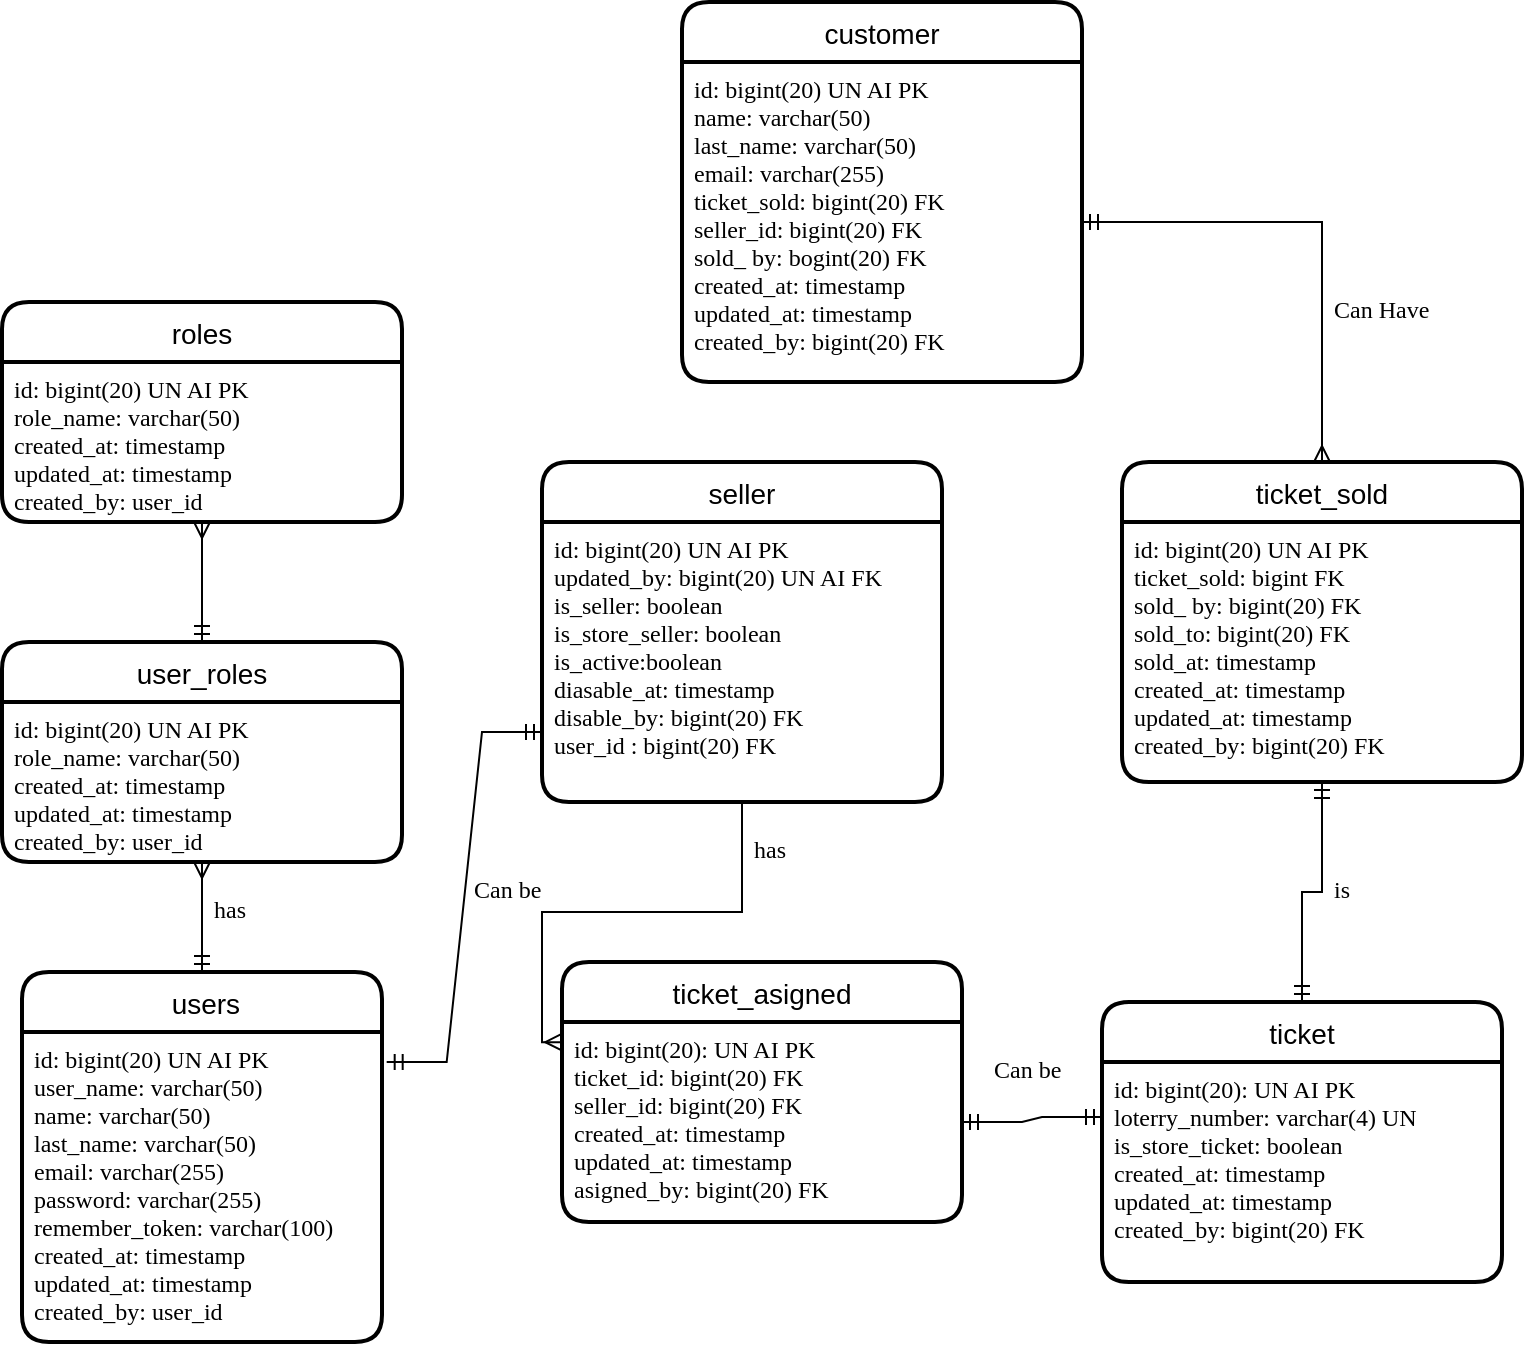 <mxfile version="21.0.6" type="github">
  <diagram name="MER" id="A2fAMGsQMXvIKnF8qpCU">
    <mxGraphModel dx="1105" dy="1703" grid="1" gridSize="10" guides="1" tooltips="1" connect="1" arrows="1" fold="1" page="1" pageScale="1" pageWidth="850" pageHeight="1100" math="0" shadow="0">
      <root>
        <mxCell id="0" />
        <mxCell id="1" parent="0" />
        <mxCell id="OX5ZEf51lm33wvpcWz9B-1" value=" users" style="swimlane;childLayout=stackLayout;horizontal=1;startSize=30;horizontalStack=0;rounded=1;fontSize=14;fontStyle=0;strokeWidth=2;resizeParent=0;resizeLast=1;shadow=0;dashed=0;align=center;" parent="1" vertex="1">
          <mxGeometry x="70" y="165" width="180" height="185" as="geometry" />
        </mxCell>
        <mxCell id="OX5ZEf51lm33wvpcWz9B-2" value="id: bigint(20) UN AI PK&#xa;user_name: varchar(50)&#xa;name: varchar(50)&#xa;last_name: varchar(50)&#xa;email: varchar(255)&#xa;password: varchar(255)&#xa;remember_token: varchar(100)&#xa;created_at: timestamp&#xa;updated_at: timestamp&#xa;created_by: user_id&#xa;&#xa;" style="align=left;strokeColor=none;fillColor=none;spacingLeft=4;fontSize=12;verticalAlign=top;resizable=0;rotatable=0;part=1;fontFamily=Nunito;fontSource=https%3A%2F%2Ffonts.googleapis.com%2Fcss%3Ffamily%3DNunito;" parent="OX5ZEf51lm33wvpcWz9B-1" vertex="1">
          <mxGeometry y="30" width="180" height="155" as="geometry" />
        </mxCell>
        <mxCell id="OX5ZEf51lm33wvpcWz9B-8" value="seller" style="swimlane;childLayout=stackLayout;horizontal=1;startSize=30;horizontalStack=0;rounded=1;fontSize=14;fontStyle=0;strokeWidth=2;resizeParent=0;resizeLast=1;shadow=0;dashed=0;align=center;" parent="1" vertex="1">
          <mxGeometry x="330" y="-90" width="200" height="170" as="geometry" />
        </mxCell>
        <mxCell id="OX5ZEf51lm33wvpcWz9B-9" value="id: bigint(20) UN AI PK&#xa;updated_by: bigint(20) UN AI FK&#xa;is_seller: boolean&#xa;is_store_seller: boolean&#xa;is_active:boolean&#xa;diasable_at: timestamp&#xa;disable_by: bigint(20) FK&#xa;user_id : bigint(20) FK&#xa;" style="align=left;strokeColor=none;fillColor=none;spacingLeft=4;fontSize=12;verticalAlign=top;resizable=0;rotatable=0;part=1;fontFamily=Nunito;fontSource=https%3A%2F%2Ffonts.googleapis.com%2Fcss%3Ffamily%3DNunito;" parent="OX5ZEf51lm33wvpcWz9B-8" vertex="1">
          <mxGeometry y="30" width="200" height="140" as="geometry" />
        </mxCell>
        <mxCell id="G5X43IpxlXC4tEhYC3Bp-1" value="" style="edgeStyle=entityRelationEdgeStyle;fontSize=12;html=1;endArrow=ERmandOne;startArrow=ERmandOne;rounded=0;entryX=0;entryY=0.75;entryDx=0;entryDy=0;exitX=1.013;exitY=0.097;exitDx=0;exitDy=0;exitPerimeter=0;" edge="1" parent="1" source="OX5ZEf51lm33wvpcWz9B-2" target="OX5ZEf51lm33wvpcWz9B-9">
          <mxGeometry width="100" height="100" relative="1" as="geometry">
            <mxPoint x="250" y="265" as="sourcePoint" />
            <mxPoint x="350" y="165" as="targetPoint" />
          </mxGeometry>
        </mxCell>
        <mxCell id="G5X43IpxlXC4tEhYC3Bp-3" value="Can be" style="text;strokeColor=none;fillColor=none;spacingLeft=4;spacingRight=4;overflow=hidden;rotatable=0;points=[[0,0.5],[1,0.5]];portConstraint=eastwest;fontSize=12;whiteSpace=wrap;html=1;fontFamily=Nunito;fontSource=https%3A%2F%2Ffonts.googleapis.com%2Fcss%3Ffamily%3DNunito;" vertex="1" parent="1">
          <mxGeometry x="290" y="110" width="50" height="30" as="geometry" />
        </mxCell>
        <mxCell id="G5X43IpxlXC4tEhYC3Bp-9" value="ticket" style="swimlane;childLayout=stackLayout;horizontal=1;startSize=30;horizontalStack=0;rounded=1;fontSize=14;fontStyle=0;strokeWidth=2;resizeParent=0;resizeLast=1;shadow=0;dashed=0;align=center;" vertex="1" parent="1">
          <mxGeometry x="610" y="180" width="200" height="140" as="geometry" />
        </mxCell>
        <mxCell id="G5X43IpxlXC4tEhYC3Bp-10" value="id: bigint(20): UN AI PK&#xa;loterry_number: varchar(4) UN&#xa;is_store_ticket: boolean &#xa;created_at: timestamp&#xa;updated_at: timestamp&#xa;created_by: bigint(20) FK" style="align=left;strokeColor=none;fillColor=none;spacingLeft=4;fontSize=12;verticalAlign=top;resizable=0;rotatable=0;part=1;fontFamily=Nunito;fontSource=https%3A%2F%2Ffonts.googleapis.com%2Fcss%3Ffamily%3DNunito;" vertex="1" parent="G5X43IpxlXC4tEhYC3Bp-9">
          <mxGeometry y="30" width="200" height="110" as="geometry" />
        </mxCell>
        <mxCell id="G5X43IpxlXC4tEhYC3Bp-13" value="has" style="text;strokeColor=none;fillColor=none;spacingLeft=4;spacingRight=4;overflow=hidden;rotatable=0;points=[[0,0.5],[1,0.5]];portConstraint=eastwest;fontSize=12;whiteSpace=wrap;html=1;fontFamily=Nunito;fontSource=https%3A%2F%2Ffonts.googleapis.com%2Fcss%3Ffamily%3DNunito;" vertex="1" parent="1">
          <mxGeometry x="160" y="120" width="50" height="30" as="geometry" />
        </mxCell>
        <mxCell id="G5X43IpxlXC4tEhYC3Bp-14" value="ticket_asigned" style="swimlane;childLayout=stackLayout;horizontal=1;startSize=30;horizontalStack=0;rounded=1;fontSize=14;fontStyle=0;strokeWidth=2;resizeParent=0;resizeLast=1;shadow=0;dashed=0;align=center;" vertex="1" parent="1">
          <mxGeometry x="340" y="160" width="200" height="130" as="geometry">
            <mxRectangle x="450" y="390" width="130" height="30" as="alternateBounds" />
          </mxGeometry>
        </mxCell>
        <mxCell id="G5X43IpxlXC4tEhYC3Bp-15" value="id: bigint(20): UN AI PK&#xa;ticket_id: bigint(20) FK&#xa;seller_id: bigint(20) FK &#xa;created_at: timestamp&#xa;updated_at: timestamp&#xa;asigned_by: bigint(20) FK" style="align=left;strokeColor=none;fillColor=none;spacingLeft=4;fontSize=12;verticalAlign=top;resizable=0;rotatable=0;part=1;fontFamily=Nunito;fontSource=https%3A%2F%2Ffonts.googleapis.com%2Fcss%3Ffamily%3DNunito;" vertex="1" parent="G5X43IpxlXC4tEhYC3Bp-14">
          <mxGeometry y="30" width="200" height="100" as="geometry" />
        </mxCell>
        <mxCell id="G5X43IpxlXC4tEhYC3Bp-19" value="" style="edgeStyle=orthogonalEdgeStyle;fontSize=12;html=1;endArrow=ERmany;rounded=0;entryX=-0.002;entryY=0.101;entryDx=0;entryDy=0;entryPerimeter=0;exitX=0.5;exitY=1;exitDx=0;exitDy=0;" edge="1" parent="1" source="OX5ZEf51lm33wvpcWz9B-9" target="G5X43IpxlXC4tEhYC3Bp-15">
          <mxGeometry width="100" height="100" relative="1" as="geometry">
            <mxPoint x="365" y="190" as="sourcePoint" />
            <mxPoint x="465" y="90" as="targetPoint" />
          </mxGeometry>
        </mxCell>
        <mxCell id="G5X43IpxlXC4tEhYC3Bp-20" value="has" style="text;strokeColor=none;fillColor=none;spacingLeft=4;spacingRight=4;overflow=hidden;rotatable=0;points=[[0,0.5],[1,0.5]];portConstraint=eastwest;fontSize=12;whiteSpace=wrap;html=1;fontFamily=Nunito;fontSource=https%3A%2F%2Ffonts.googleapis.com%2Fcss%3Ffamily%3DNunito;" vertex="1" parent="1">
          <mxGeometry x="430" y="90" width="50" height="30" as="geometry" />
        </mxCell>
        <mxCell id="G5X43IpxlXC4tEhYC3Bp-21" value="" style="edgeStyle=entityRelationEdgeStyle;fontSize=12;html=1;endArrow=ERmandOne;startArrow=ERmandOne;rounded=0;entryX=0;entryY=0.25;entryDx=0;entryDy=0;exitX=1;exitY=0.5;exitDx=0;exitDy=0;" edge="1" parent="1" source="G5X43IpxlXC4tEhYC3Bp-15" target="G5X43IpxlXC4tEhYC3Bp-10">
          <mxGeometry width="100" height="100" relative="1" as="geometry">
            <mxPoint x="370" y="330" as="sourcePoint" />
            <mxPoint x="470" y="230" as="targetPoint" />
          </mxGeometry>
        </mxCell>
        <mxCell id="G5X43IpxlXC4tEhYC3Bp-22" value="Can be" style="text;strokeColor=none;fillColor=none;spacingLeft=4;spacingRight=4;overflow=hidden;rotatable=0;points=[[0,0.5],[1,0.5]];portConstraint=eastwest;fontSize=12;whiteSpace=wrap;html=1;fontFamily=Nunito;fontSource=https%3A%2F%2Ffonts.googleapis.com%2Fcss%3Ffamily%3DNunito;" vertex="1" parent="1">
          <mxGeometry x="550" y="200" width="50" height="30" as="geometry" />
        </mxCell>
        <mxCell id="G5X43IpxlXC4tEhYC3Bp-28" style="edgeStyle=orthogonalEdgeStyle;rounded=0;orthogonalLoop=1;jettySize=auto;html=1;exitX=0.5;exitY=1;exitDx=0;exitDy=0;entryX=0.5;entryY=0;entryDx=0;entryDy=0;startArrow=ERmandOne;startFill=0;endArrow=ERmandOne;endFill=0;" edge="1" parent="1" source="G5X43IpxlXC4tEhYC3Bp-23" target="G5X43IpxlXC4tEhYC3Bp-9">
          <mxGeometry relative="1" as="geometry" />
        </mxCell>
        <mxCell id="G5X43IpxlXC4tEhYC3Bp-23" value="ticket_sold" style="swimlane;childLayout=stackLayout;horizontal=1;startSize=30;horizontalStack=0;rounded=1;fontSize=14;fontStyle=0;strokeWidth=2;resizeParent=0;resizeLast=1;shadow=0;dashed=0;align=center;" vertex="1" parent="1">
          <mxGeometry x="620" y="-90" width="200" height="160" as="geometry" />
        </mxCell>
        <mxCell id="G5X43IpxlXC4tEhYC3Bp-24" value="id: bigint(20) UN AI PK&#xa;ticket_sold: bigint FK&#xa;sold_ by: bigint(20) FK&#xa;sold_to: bigint(20) FK&#xa;sold_at: timestamp&#xa;created_at: timestamp&#xa;updated_at: timestamp&#xa;created_by: bigint(20) FK" style="align=left;strokeColor=none;fillColor=none;spacingLeft=4;fontSize=12;verticalAlign=top;resizable=0;rotatable=0;part=1;fontFamily=Nunito;fontSource=https%3A%2F%2Ffonts.googleapis.com%2Fcss%3Ffamily%3DNunito;" vertex="1" parent="G5X43IpxlXC4tEhYC3Bp-23">
          <mxGeometry y="30" width="200" height="130" as="geometry" />
        </mxCell>
        <mxCell id="G5X43IpxlXC4tEhYC3Bp-29" value="is" style="text;strokeColor=none;fillColor=none;spacingLeft=4;spacingRight=4;overflow=hidden;rotatable=0;points=[[0,0.5],[1,0.5]];portConstraint=eastwest;fontSize=12;whiteSpace=wrap;html=1;fontFamily=Nunito;fontSource=https%3A%2F%2Ffonts.googleapis.com%2Fcss%3Ffamily%3DNunito;" vertex="1" parent="1">
          <mxGeometry x="720" y="110" width="50" height="30" as="geometry" />
        </mxCell>
        <mxCell id="G5X43IpxlXC4tEhYC3Bp-30" value="roles" style="swimlane;childLayout=stackLayout;horizontal=1;startSize=30;horizontalStack=0;rounded=1;fontSize=14;fontStyle=0;strokeWidth=2;resizeParent=0;resizeLast=1;shadow=0;dashed=0;align=center;" vertex="1" parent="1">
          <mxGeometry x="60" y="-170" width="200" height="110" as="geometry" />
        </mxCell>
        <mxCell id="G5X43IpxlXC4tEhYC3Bp-31" value="id: bigint(20) UN AI PK&#xa;role_name: varchar(50)&#xa;created_at: timestamp&#xa;updated_at: timestamp&#xa;created_by: user_id" style="align=left;strokeColor=none;fillColor=none;spacingLeft=4;fontSize=12;verticalAlign=top;resizable=0;rotatable=0;part=1;fontFamily=Nunito;fontSource=https%3A%2F%2Ffonts.googleapis.com%2Fcss%3Ffamily%3DNunito;" vertex="1" parent="G5X43IpxlXC4tEhYC3Bp-30">
          <mxGeometry y="30" width="200" height="80" as="geometry" />
        </mxCell>
        <mxCell id="G5X43IpxlXC4tEhYC3Bp-35" value="user_roles" style="swimlane;childLayout=stackLayout;horizontal=1;startSize=30;horizontalStack=0;rounded=1;fontSize=14;fontStyle=0;strokeWidth=2;resizeParent=0;resizeLast=1;shadow=0;dashed=0;align=center;" vertex="1" parent="1">
          <mxGeometry x="60" width="200" height="110" as="geometry" />
        </mxCell>
        <mxCell id="G5X43IpxlXC4tEhYC3Bp-36" value="id: bigint(20) UN AI PK&#xa;role_name: varchar(50)&#xa;created_at: timestamp&#xa;updated_at: timestamp&#xa;created_by: user_id" style="align=left;strokeColor=none;fillColor=none;spacingLeft=4;fontSize=12;verticalAlign=top;resizable=0;rotatable=0;part=1;fontFamily=Nunito;fontSource=https%3A%2F%2Ffonts.googleapis.com%2Fcss%3Ffamily%3DNunito;" vertex="1" parent="G5X43IpxlXC4tEhYC3Bp-35">
          <mxGeometry y="30" width="200" height="80" as="geometry" />
        </mxCell>
        <mxCell id="G5X43IpxlXC4tEhYC3Bp-37" style="edgeStyle=orthogonalEdgeStyle;rounded=0;orthogonalLoop=1;jettySize=auto;html=1;exitX=0.5;exitY=1;exitDx=0;exitDy=0;entryX=0.5;entryY=0;entryDx=0;entryDy=0;endArrow=ERmandOne;endFill=0;startArrow=ERmany;startFill=0;" edge="1" parent="1" source="G5X43IpxlXC4tEhYC3Bp-31" target="G5X43IpxlXC4tEhYC3Bp-35">
          <mxGeometry relative="1" as="geometry" />
        </mxCell>
        <mxCell id="G5X43IpxlXC4tEhYC3Bp-38" style="edgeStyle=orthogonalEdgeStyle;rounded=0;orthogonalLoop=1;jettySize=auto;html=1;exitX=0.5;exitY=1;exitDx=0;exitDy=0;entryX=0.5;entryY=0;entryDx=0;entryDy=0;endArrow=ERmandOne;endFill=0;startArrow=ERmany;startFill=0;" edge="1" parent="1" source="G5X43IpxlXC4tEhYC3Bp-36" target="OX5ZEf51lm33wvpcWz9B-1">
          <mxGeometry relative="1" as="geometry" />
        </mxCell>
        <mxCell id="G5X43IpxlXC4tEhYC3Bp-39" value="customer" style="swimlane;childLayout=stackLayout;horizontal=1;startSize=30;horizontalStack=0;rounded=1;fontSize=14;fontStyle=0;strokeWidth=2;resizeParent=0;resizeLast=1;shadow=0;dashed=0;align=center;" vertex="1" parent="1">
          <mxGeometry x="400" y="-320" width="200" height="190" as="geometry" />
        </mxCell>
        <mxCell id="G5X43IpxlXC4tEhYC3Bp-40" value="id: bigint(20) UN AI PK&#xa;name: varchar(50)&#xa;last_name: varchar(50)&#xa;email: varchar(255) &#xa;ticket_sold: bigint(20) FK&#xa;seller_id: bigint(20) FK&#xa;sold_ by: bogint(20) FK&#xa;created_at: timestamp&#xa;updated_at: timestamp&#xa;created_by: bigint(20) FK" style="align=left;strokeColor=none;fillColor=none;spacingLeft=4;fontSize=12;verticalAlign=top;resizable=0;rotatable=0;part=1;fontFamily=Nunito;fontSource=https%3A%2F%2Ffonts.googleapis.com%2Fcss%3Ffamily%3DNunito;" vertex="1" parent="G5X43IpxlXC4tEhYC3Bp-39">
          <mxGeometry y="30" width="200" height="160" as="geometry" />
        </mxCell>
        <mxCell id="G5X43IpxlXC4tEhYC3Bp-42" style="edgeStyle=orthogonalEdgeStyle;rounded=0;orthogonalLoop=1;jettySize=auto;html=1;exitX=1;exitY=0.5;exitDx=0;exitDy=0;startArrow=ERmandOne;startFill=0;endArrow=ERmany;endFill=0;" edge="1" parent="1" source="G5X43IpxlXC4tEhYC3Bp-40" target="G5X43IpxlXC4tEhYC3Bp-23">
          <mxGeometry relative="1" as="geometry" />
        </mxCell>
        <mxCell id="G5X43IpxlXC4tEhYC3Bp-43" value="Can Have" style="text;strokeColor=none;fillColor=none;spacingLeft=4;spacingRight=4;overflow=hidden;rotatable=0;points=[[0,0.5],[1,0.5]];portConstraint=eastwest;fontSize=12;whiteSpace=wrap;html=1;fontFamily=Nunito;fontSource=https%3A%2F%2Ffonts.googleapis.com%2Fcss%3Ffamily%3DNunito;" vertex="1" parent="1">
          <mxGeometry x="720" y="-180" width="80" height="30" as="geometry" />
        </mxCell>
      </root>
    </mxGraphModel>
  </diagram>
</mxfile>
